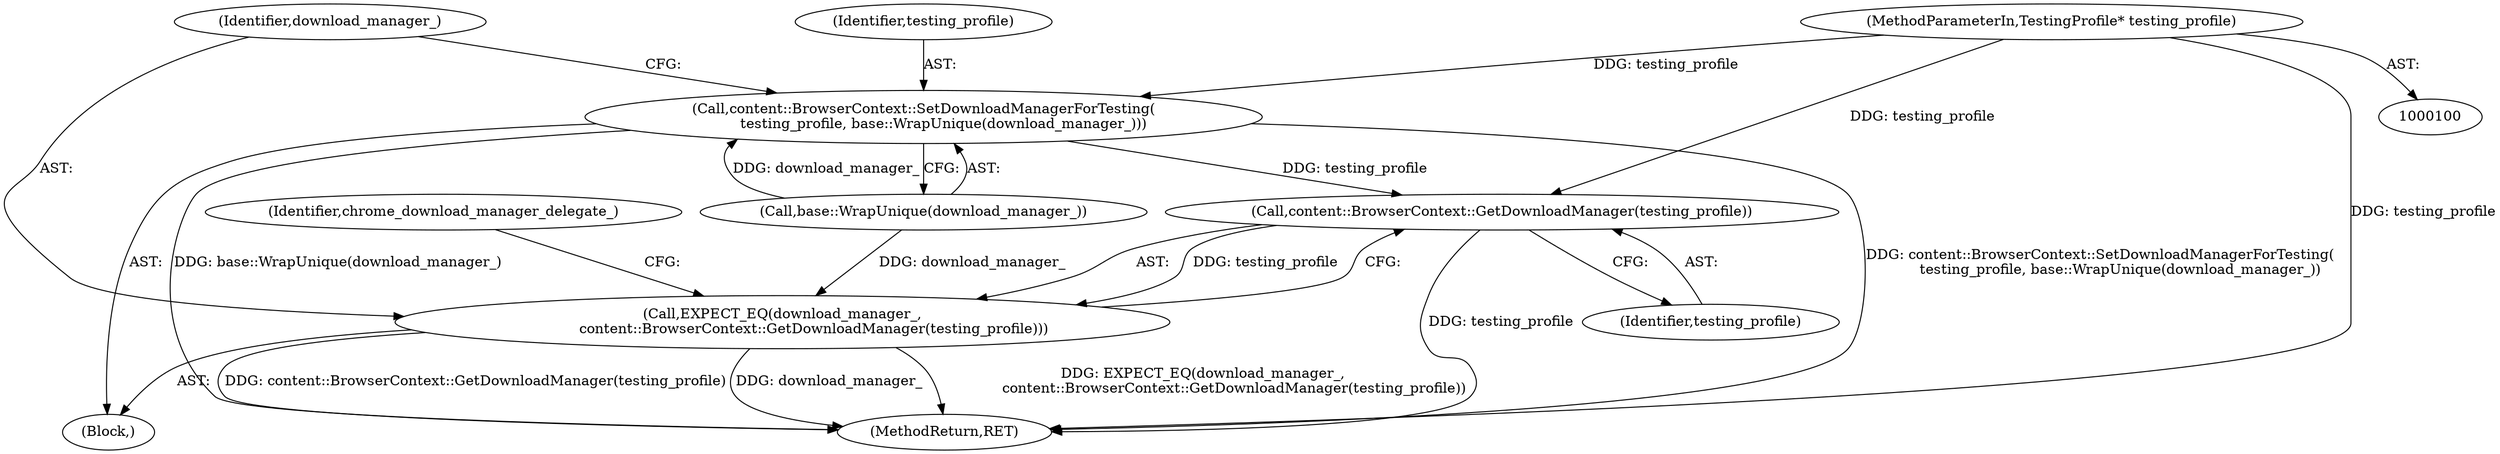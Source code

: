 digraph "1_Chrome_cbb2c0940d4e3914ccd74f6466ff4cb9e50e0e86@pointer" {
"1000101" [label="(MethodParameterIn,TestingProfile* testing_profile)"];
"1000103" [label="(Call,content::BrowserContext::SetDownloadManagerForTesting(\n         testing_profile, base::WrapUnique(download_manager_)))"];
"1000109" [label="(Call,content::BrowserContext::GetDownloadManager(testing_profile))"];
"1000107" [label="(Call,EXPECT_EQ(download_manager_,\n              content::BrowserContext::GetDownloadManager(testing_profile)))"];
"1000105" [label="(Call,base::WrapUnique(download_manager_))"];
"1000103" [label="(Call,content::BrowserContext::SetDownloadManagerForTesting(\n         testing_profile, base::WrapUnique(download_manager_)))"];
"1000102" [label="(Block,)"];
"1000101" [label="(MethodParameterIn,TestingProfile* testing_profile)"];
"1000108" [label="(Identifier,download_manager_)"];
"1000110" [label="(Identifier,testing_profile)"];
"1000107" [label="(Call,EXPECT_EQ(download_manager_,\n              content::BrowserContext::GetDownloadManager(testing_profile)))"];
"1000109" [label="(Call,content::BrowserContext::GetDownloadManager(testing_profile))"];
"1000104" [label="(Identifier,testing_profile)"];
"1000114" [label="(Identifier,chrome_download_manager_delegate_)"];
"1000119" [label="(MethodReturn,RET)"];
"1000101" -> "1000100"  [label="AST: "];
"1000101" -> "1000119"  [label="DDG: testing_profile"];
"1000101" -> "1000103"  [label="DDG: testing_profile"];
"1000101" -> "1000109"  [label="DDG: testing_profile"];
"1000103" -> "1000102"  [label="AST: "];
"1000103" -> "1000105"  [label="CFG: "];
"1000104" -> "1000103"  [label="AST: "];
"1000105" -> "1000103"  [label="AST: "];
"1000108" -> "1000103"  [label="CFG: "];
"1000103" -> "1000119"  [label="DDG: base::WrapUnique(download_manager_)"];
"1000103" -> "1000119"  [label="DDG: content::BrowserContext::SetDownloadManagerForTesting(\n         testing_profile, base::WrapUnique(download_manager_))"];
"1000105" -> "1000103"  [label="DDG: download_manager_"];
"1000103" -> "1000109"  [label="DDG: testing_profile"];
"1000109" -> "1000107"  [label="AST: "];
"1000109" -> "1000110"  [label="CFG: "];
"1000110" -> "1000109"  [label="AST: "];
"1000107" -> "1000109"  [label="CFG: "];
"1000109" -> "1000119"  [label="DDG: testing_profile"];
"1000109" -> "1000107"  [label="DDG: testing_profile"];
"1000107" -> "1000102"  [label="AST: "];
"1000108" -> "1000107"  [label="AST: "];
"1000114" -> "1000107"  [label="CFG: "];
"1000107" -> "1000119"  [label="DDG: download_manager_"];
"1000107" -> "1000119"  [label="DDG: EXPECT_EQ(download_manager_,\n              content::BrowserContext::GetDownloadManager(testing_profile))"];
"1000107" -> "1000119"  [label="DDG: content::BrowserContext::GetDownloadManager(testing_profile)"];
"1000105" -> "1000107"  [label="DDG: download_manager_"];
}
